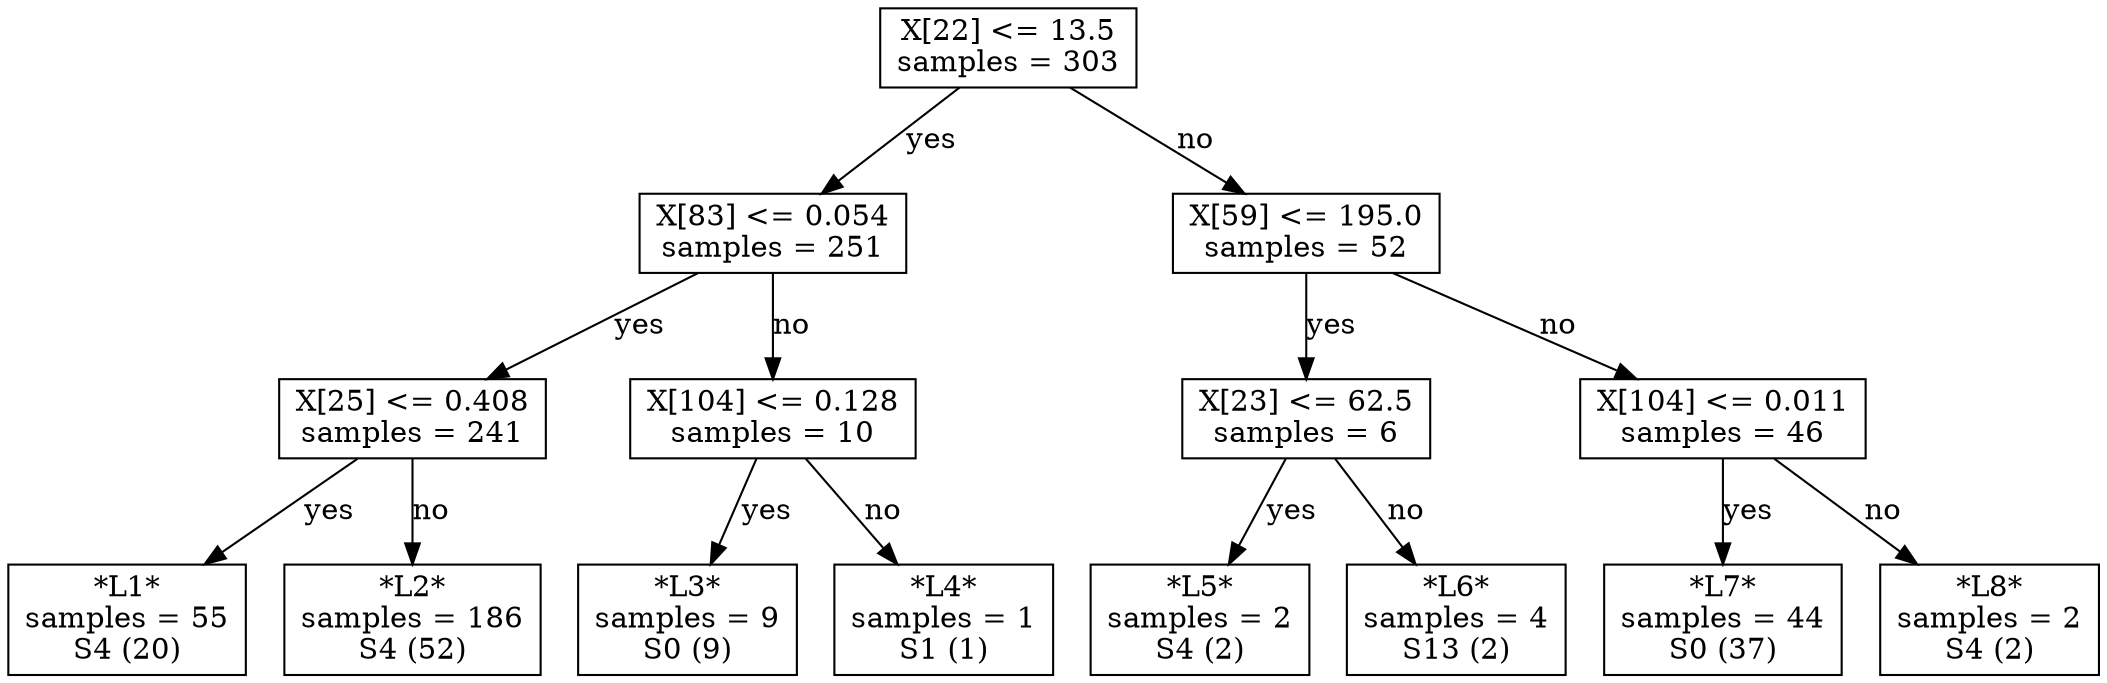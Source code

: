 digraph Tree {
node [shape=box] ;
0 [label="X[22] <= 13.5\nsamples = 303\n"] ;
1 [label="X[83] <= 0.054\nsamples = 251\n"] ;
0 -> 1 [label="yes"];
2 [label="X[25] <= 0.408\nsamples = 241\n"] ;
1 -> 2 [label="yes"];
3 [label="*L1*\nsamples = 55\nS4 (20)\n"] ;
2 -> 3 [label="yes"];
4 [label="*L2*\nsamples = 186\nS4 (52)\n"] ;
2 -> 4 [label="no"];
5 [label="X[104] <= 0.128\nsamples = 10\n"] ;
1 -> 5 [label="no"];
6 [label="*L3*\nsamples = 9\nS0 (9)\n"] ;
5 -> 6 [label="yes"];
7 [label="*L4*\nsamples = 1\nS1 (1)\n"] ;
5 -> 7 [label="no"];
8 [label="X[59] <= 195.0\nsamples = 52\n"] ;
0 -> 8 [label="no"];
9 [label="X[23] <= 62.5\nsamples = 6\n"] ;
8 -> 9 [label="yes"];
10 [label="*L5*\nsamples = 2\nS4 (2)\n"] ;
9 -> 10 [label="yes"];
11 [label="*L6*\nsamples = 4\nS13 (2)\n"] ;
9 -> 11 [label="no"];
12 [label="X[104] <= 0.011\nsamples = 46\n"] ;
8 -> 12 [label="no"];
13 [label="*L7*\nsamples = 44\nS0 (37)\n"] ;
12 -> 13 [label="yes"];
14 [label="*L8*\nsamples = 2\nS4 (2)\n"] ;
12 -> 14 [label="no"];
}
